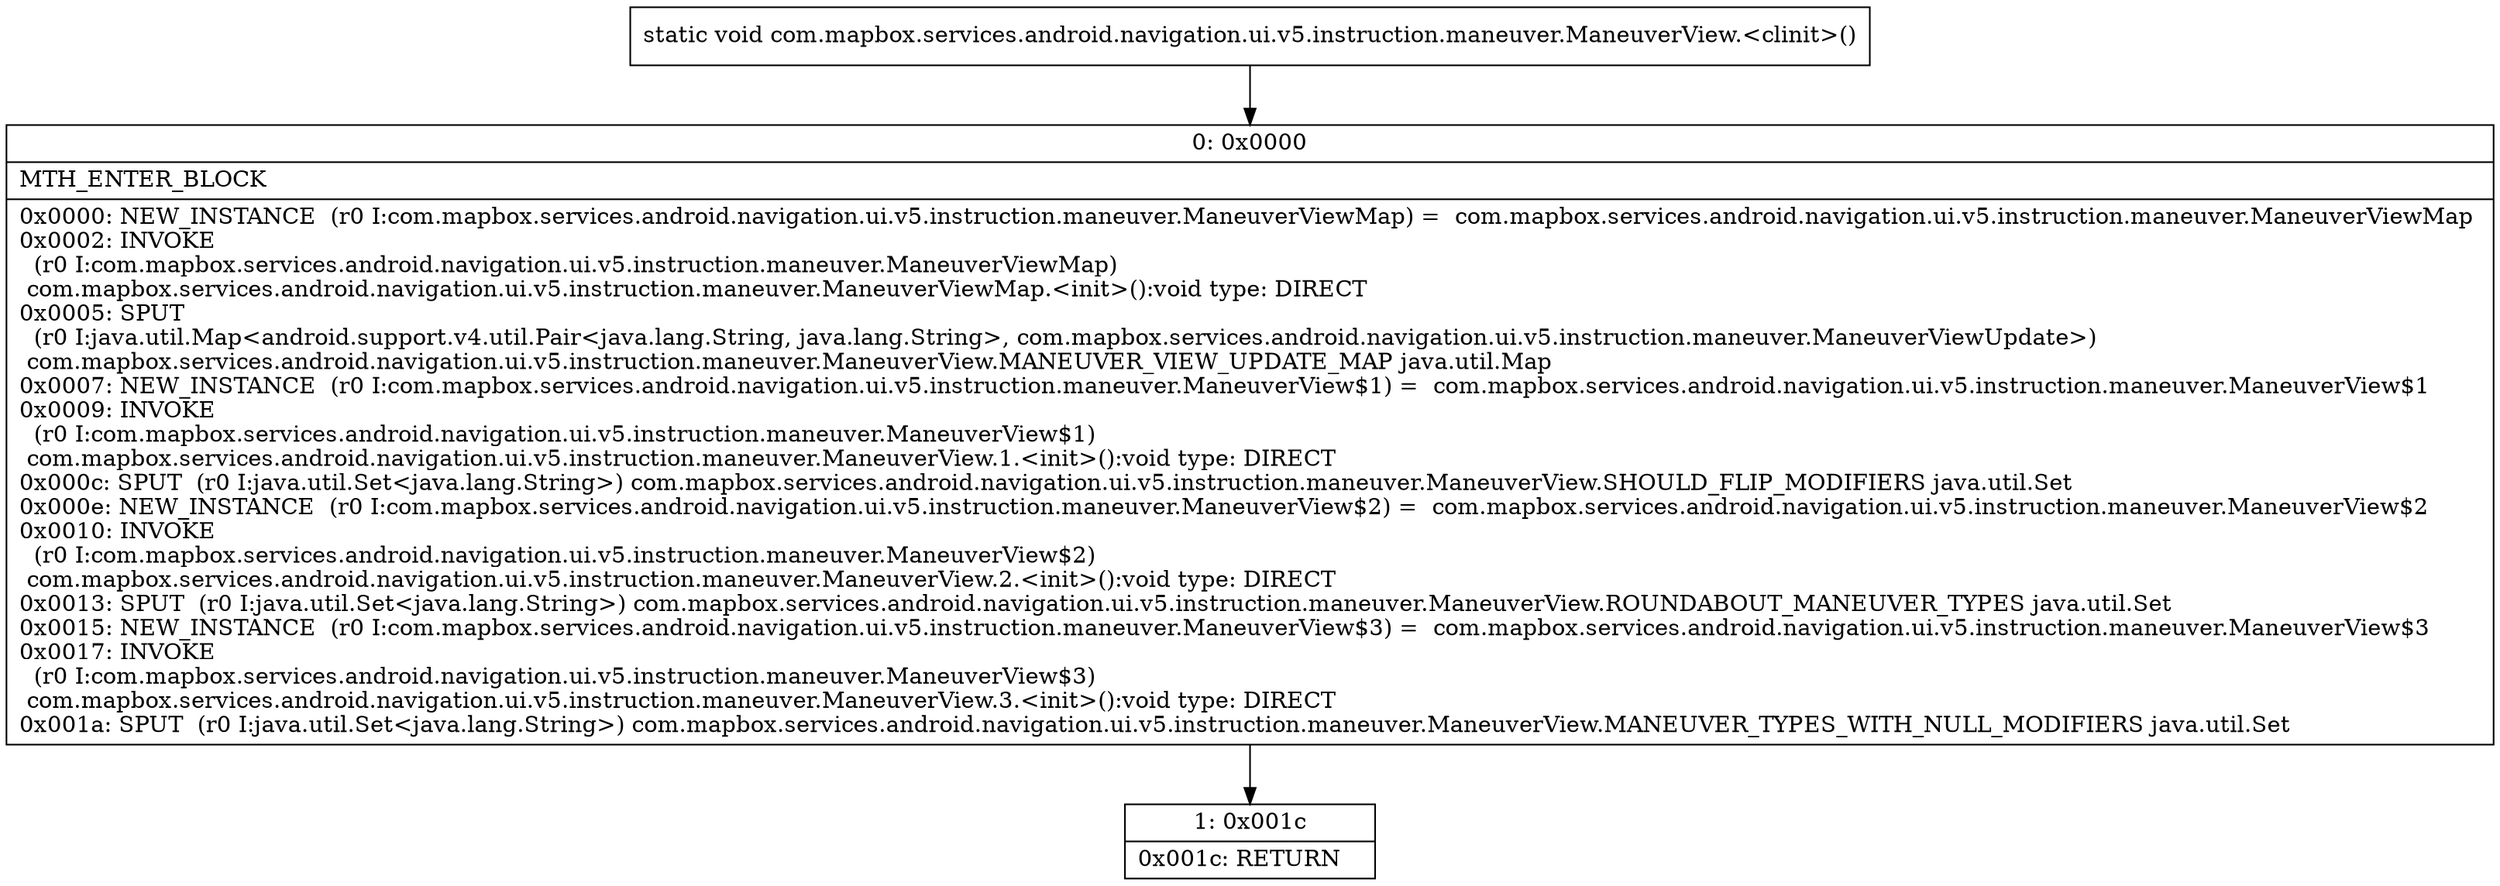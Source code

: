 digraph "CFG forcom.mapbox.services.android.navigation.ui.v5.instruction.maneuver.ManeuverView.\<clinit\>()V" {
Node_0 [shape=record,label="{0\:\ 0x0000|MTH_ENTER_BLOCK\l|0x0000: NEW_INSTANCE  (r0 I:com.mapbox.services.android.navigation.ui.v5.instruction.maneuver.ManeuverViewMap) =  com.mapbox.services.android.navigation.ui.v5.instruction.maneuver.ManeuverViewMap \l0x0002: INVOKE  \l  (r0 I:com.mapbox.services.android.navigation.ui.v5.instruction.maneuver.ManeuverViewMap)\l com.mapbox.services.android.navigation.ui.v5.instruction.maneuver.ManeuverViewMap.\<init\>():void type: DIRECT \l0x0005: SPUT  \l  (r0 I:java.util.Map\<android.support.v4.util.Pair\<java.lang.String, java.lang.String\>, com.mapbox.services.android.navigation.ui.v5.instruction.maneuver.ManeuverViewUpdate\>)\l com.mapbox.services.android.navigation.ui.v5.instruction.maneuver.ManeuverView.MANEUVER_VIEW_UPDATE_MAP java.util.Map \l0x0007: NEW_INSTANCE  (r0 I:com.mapbox.services.android.navigation.ui.v5.instruction.maneuver.ManeuverView$1) =  com.mapbox.services.android.navigation.ui.v5.instruction.maneuver.ManeuverView$1 \l0x0009: INVOKE  \l  (r0 I:com.mapbox.services.android.navigation.ui.v5.instruction.maneuver.ManeuverView$1)\l com.mapbox.services.android.navigation.ui.v5.instruction.maneuver.ManeuverView.1.\<init\>():void type: DIRECT \l0x000c: SPUT  (r0 I:java.util.Set\<java.lang.String\>) com.mapbox.services.android.navigation.ui.v5.instruction.maneuver.ManeuverView.SHOULD_FLIP_MODIFIERS java.util.Set \l0x000e: NEW_INSTANCE  (r0 I:com.mapbox.services.android.navigation.ui.v5.instruction.maneuver.ManeuverView$2) =  com.mapbox.services.android.navigation.ui.v5.instruction.maneuver.ManeuverView$2 \l0x0010: INVOKE  \l  (r0 I:com.mapbox.services.android.navigation.ui.v5.instruction.maneuver.ManeuverView$2)\l com.mapbox.services.android.navigation.ui.v5.instruction.maneuver.ManeuverView.2.\<init\>():void type: DIRECT \l0x0013: SPUT  (r0 I:java.util.Set\<java.lang.String\>) com.mapbox.services.android.navigation.ui.v5.instruction.maneuver.ManeuverView.ROUNDABOUT_MANEUVER_TYPES java.util.Set \l0x0015: NEW_INSTANCE  (r0 I:com.mapbox.services.android.navigation.ui.v5.instruction.maneuver.ManeuverView$3) =  com.mapbox.services.android.navigation.ui.v5.instruction.maneuver.ManeuverView$3 \l0x0017: INVOKE  \l  (r0 I:com.mapbox.services.android.navigation.ui.v5.instruction.maneuver.ManeuverView$3)\l com.mapbox.services.android.navigation.ui.v5.instruction.maneuver.ManeuverView.3.\<init\>():void type: DIRECT \l0x001a: SPUT  (r0 I:java.util.Set\<java.lang.String\>) com.mapbox.services.android.navigation.ui.v5.instruction.maneuver.ManeuverView.MANEUVER_TYPES_WITH_NULL_MODIFIERS java.util.Set \l}"];
Node_1 [shape=record,label="{1\:\ 0x001c|0x001c: RETURN   \l}"];
MethodNode[shape=record,label="{static void com.mapbox.services.android.navigation.ui.v5.instruction.maneuver.ManeuverView.\<clinit\>() }"];
MethodNode -> Node_0;
Node_0 -> Node_1;
}

